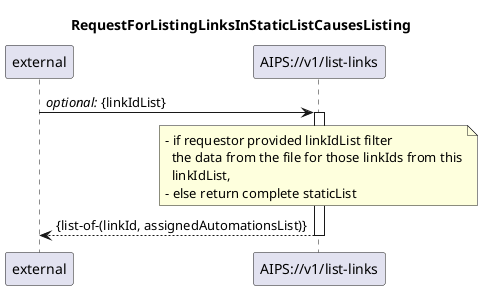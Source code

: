 @startuml 106_listLinks
skinparam responseMessageBelowArrow true

title
RequestForListingLinksInStaticListCausesListing
end title

participant "external" as requestor
participant "AIPS://v1/list-links" as listLinks

requestor -> listLinks: <i>optional:</i> {linkIdList}
activate listLinks

note over listLinks
  - if requestor provided linkIdList filter
    the data from the file for those linkIds from this
    linkIdList,
  - else return complete staticList
end note
listLinks --> requestor: {list-of-(linkId, assignedAutomationsList)}

deactivate listLinks

@enduml